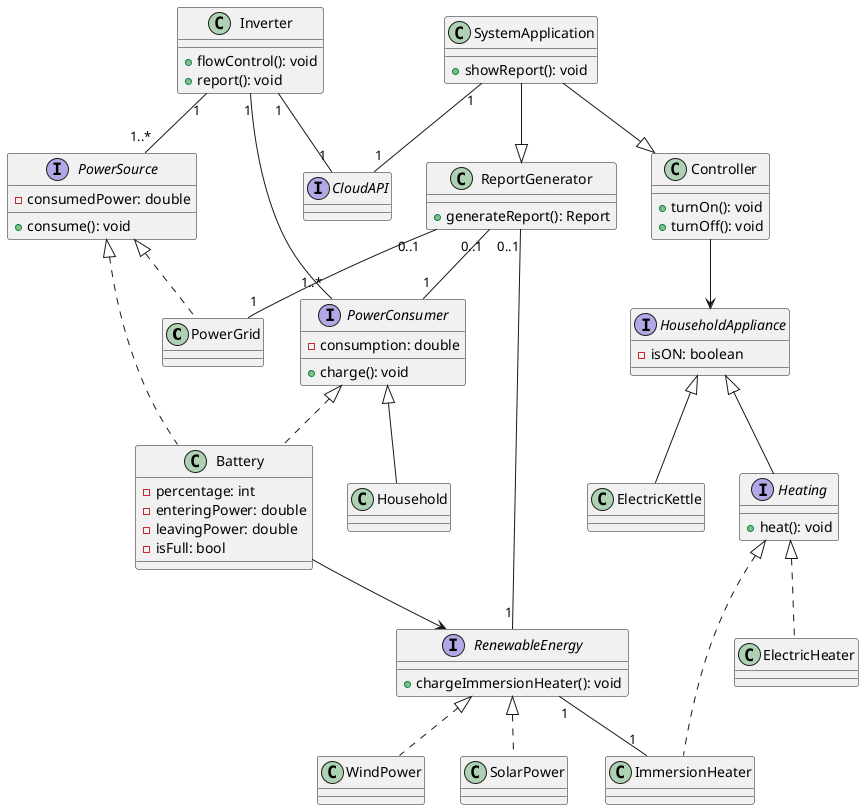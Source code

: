 @startuml Power Manager

class PowerGrid{
    
}

interface RenewableEnergy{
    + chargeImmersionHeater(): void
}

class SolarPower{

}

class WindPower{

}

class SystemApplication{
    + showReport(): void
}


class Battery{
    - percentage: int
    - enteringPower: double
    - leavingPower: double
    - isFull: bool

}

interface PowerSource{
    - consumedPower: double

    + consume(): void
}

interface PowerConsumer{
    - consumption: double

    + charge(): void
}

class Inverter{
    + flowControl(): void
    + report(): void
}

interface CloudAPI{

}

interface HouseholdAppliance{
  - isON: boolean
}

class ImmersionHeater{
}

interface Heating{
    + heat(): void
}



class ElectricKettle{
}

class ElectricHeater{

}



class ReportGenerator{
    + generateReport(): Report
}



class Controller{
    + turnOn(): void
    + turnOff(): void
} 



Battery --> RenewableEnergy
PowerSource <|.. PowerGrid

RenewableEnergy <|.. SolarPower
RenewableEnergy <|.. WindPower

HouseholdAppliance <|-- ElectricKettle

PowerSource <|.. Battery

PowerConsumer <|.. Battery


Inverter "1"--"1" CloudAPI
Inverter "1"--"1..*" PowerSource
Inverter "1"--"1..*" PowerConsumer


ReportGenerator "0..1"--"1" RenewableEnergy
ReportGenerator "0..1"--"1" PowerGrid
ReportGenerator "0..1"--"1" PowerConsumer

Controller --> HouseholdAppliance


HouseholdAppliance <|-- Heating

Heating <|.. ImmersionHeater
Heating <|.. ElectricHeater

RenewableEnergy "1"--"1" ImmersionHeater


PowerConsumer <|-- Household

SystemApplication --|> ReportGenerator
SystemApplication --|> Controller
SystemApplication "1"--"1" CloudAPI
@enduml
